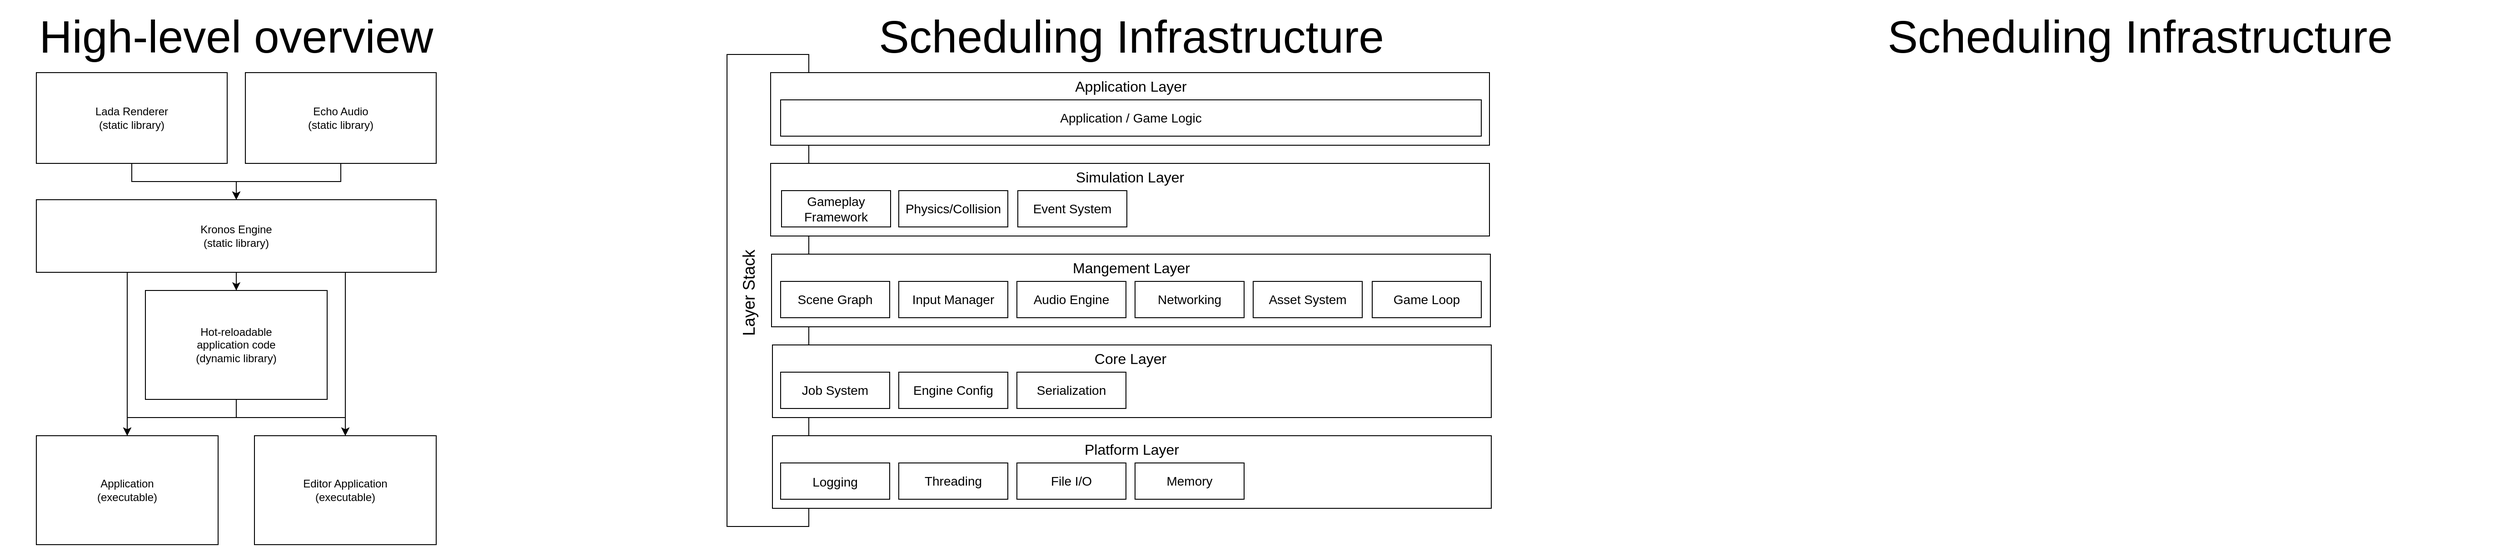 <mxfile>
    <diagram id="yYOrmMYohB1HmC1-BC92" name="Page-1">
        <mxGraphModel dx="974" dy="800" grid="1" gridSize="10" guides="1" tooltips="1" connect="1" arrows="1" fold="1" page="0" pageScale="1" pageWidth="827" pageHeight="1169" math="0" shadow="0">
            <root>
                <mxCell id="0"/>
                <mxCell id="1" parent="0"/>
                <mxCell id="11" value="" style="rounded=0;whiteSpace=wrap;html=1;fontSize=18;" parent="1" vertex="1">
                    <mxGeometry x="1320" y="120" width="90" height="520" as="geometry"/>
                </mxCell>
                <mxCell id="rlvlehiji5V7kBC4I5T0-6" style="edgeStyle=orthogonalEdgeStyle;rounded=0;orthogonalLoop=1;jettySize=auto;html=1;fontSize=50;" parent="1" source="rlvlehiji5V7kBC4I5T0-1" target="rlvlehiji5V7kBC4I5T0-5" edge="1">
                    <mxGeometry relative="1" as="geometry"/>
                </mxCell>
                <mxCell id="rlvlehiji5V7kBC4I5T0-10" style="edgeStyle=orthogonalEdgeStyle;rounded=0;orthogonalLoop=1;jettySize=auto;html=1;fontSize=50;" parent="1" source="rlvlehiji5V7kBC4I5T0-1" target="rlvlehiji5V7kBC4I5T0-4" edge="1">
                    <mxGeometry relative="1" as="geometry">
                        <Array as="points">
                            <mxPoint x="900" y="420"/>
                            <mxPoint x="900" y="420"/>
                        </Array>
                    </mxGeometry>
                </mxCell>
                <mxCell id="rlvlehiji5V7kBC4I5T0-11" style="edgeStyle=orthogonalEdgeStyle;rounded=0;orthogonalLoop=1;jettySize=auto;html=1;fontSize=50;" parent="1" source="rlvlehiji5V7kBC4I5T0-1" target="rlvlehiji5V7kBC4I5T0-3" edge="1">
                    <mxGeometry relative="1" as="geometry">
                        <Array as="points">
                            <mxPoint x="660" y="410"/>
                            <mxPoint x="660" y="410"/>
                        </Array>
                    </mxGeometry>
                </mxCell>
                <mxCell id="rlvlehiji5V7kBC4I5T0-1" value="Kronos Engine&lt;br&gt;(static library)" style="rounded=0;whiteSpace=wrap;html=1;" parent="1" vertex="1">
                    <mxGeometry x="560" y="280" width="440" height="80" as="geometry"/>
                </mxCell>
                <mxCell id="rlvlehiji5V7kBC4I5T0-2" value="&lt;span style=&quot;font-size: 50px&quot;&gt;High-level overview&lt;/span&gt;" style="text;html=1;strokeColor=none;fillColor=none;align=center;verticalAlign=middle;whiteSpace=wrap;rounded=0;" parent="1" vertex="1">
                    <mxGeometry x="520" y="60" width="520" height="80" as="geometry"/>
                </mxCell>
                <mxCell id="rlvlehiji5V7kBC4I5T0-3" value="Application&lt;br&gt;(executable)" style="rounded=0;whiteSpace=wrap;html=1;" parent="1" vertex="1">
                    <mxGeometry x="560" y="540" width="200" height="120" as="geometry"/>
                </mxCell>
                <mxCell id="rlvlehiji5V7kBC4I5T0-4" value="Editor Application&lt;br&gt;(executable)" style="rounded=0;whiteSpace=wrap;html=1;" parent="1" vertex="1">
                    <mxGeometry x="800" y="540" width="200" height="120" as="geometry"/>
                </mxCell>
                <mxCell id="rlvlehiji5V7kBC4I5T0-8" style="edgeStyle=orthogonalEdgeStyle;rounded=0;orthogonalLoop=1;jettySize=auto;html=1;fontSize=50;exitX=0.5;exitY=1;exitDx=0;exitDy=0;" parent="1" source="rlvlehiji5V7kBC4I5T0-5" target="rlvlehiji5V7kBC4I5T0-3" edge="1">
                    <mxGeometry relative="1" as="geometry"/>
                </mxCell>
                <mxCell id="rlvlehiji5V7kBC4I5T0-9" style="edgeStyle=orthogonalEdgeStyle;rounded=0;orthogonalLoop=1;jettySize=auto;html=1;fontSize=50;" parent="1" source="rlvlehiji5V7kBC4I5T0-5" target="rlvlehiji5V7kBC4I5T0-4" edge="1">
                    <mxGeometry relative="1" as="geometry"/>
                </mxCell>
                <mxCell id="rlvlehiji5V7kBC4I5T0-5" value="Hot-reloadable&lt;br&gt;application code&lt;br&gt;(dynamic library)" style="rounded=0;whiteSpace=wrap;html=1;" parent="1" vertex="1">
                    <mxGeometry x="680" y="380" width="200" height="120" as="geometry"/>
                </mxCell>
                <mxCell id="2" value="" style="rounded=0;whiteSpace=wrap;html=1;" parent="1" vertex="1">
                    <mxGeometry x="1368" y="240" width="791" height="80" as="geometry"/>
                </mxCell>
                <mxCell id="3" value="&lt;span style=&quot;font-size: 50px&quot;&gt;Scheduling Infrastructure&lt;/span&gt;" style="text;html=1;strokeColor=none;fillColor=none;align=center;verticalAlign=middle;whiteSpace=wrap;rounded=0;" parent="1" vertex="1">
                    <mxGeometry x="1370" y="60" width="790" height="80" as="geometry"/>
                </mxCell>
                <mxCell id="4" value="" style="rounded=0;whiteSpace=wrap;html=1;" parent="1" vertex="1">
                    <mxGeometry x="1369" y="340" width="791" height="80" as="geometry"/>
                </mxCell>
                <mxCell id="5" value="" style="rounded=0;whiteSpace=wrap;html=1;" parent="1" vertex="1">
                    <mxGeometry x="1370" y="440" width="791" height="80" as="geometry"/>
                </mxCell>
                <mxCell id="6" value="" style="rounded=0;whiteSpace=wrap;html=1;" parent="1" vertex="1">
                    <mxGeometry x="1370" y="540" width="791" height="80" as="geometry"/>
                </mxCell>
                <mxCell id="7" value="&lt;font style=&quot;font-size: 16px&quot;&gt;Simulation Layer&lt;/font&gt;" style="text;html=1;strokeColor=none;fillColor=none;align=center;verticalAlign=middle;whiteSpace=wrap;rounded=0;" parent="1" vertex="1">
                    <mxGeometry x="1369" y="240" width="789" height="30" as="geometry"/>
                </mxCell>
                <mxCell id="13" value="&lt;font style=&quot;font-size: 18px&quot;&gt;Layer Stack&lt;/font&gt;" style="text;html=1;strokeColor=none;fillColor=none;align=center;verticalAlign=middle;whiteSpace=wrap;rounded=0;rotation=-90;" parent="1" vertex="1">
                    <mxGeometry x="1084.86" y="365.14" width="518.05" height="34.92" as="geometry"/>
                </mxCell>
                <mxCell id="14" value="&lt;font style=&quot;font-size: 16px&quot;&gt;Mangement Layer&lt;/font&gt;" style="text;html=1;strokeColor=none;fillColor=none;align=center;verticalAlign=middle;whiteSpace=wrap;rounded=0;" parent="1" vertex="1">
                    <mxGeometry x="1370" y="340" width="790" height="30" as="geometry"/>
                </mxCell>
                <mxCell id="16" value="&lt;font style=&quot;font-size: 16px&quot;&gt;Core Layer&lt;/font&gt;" style="text;html=1;strokeColor=none;fillColor=none;align=center;verticalAlign=middle;whiteSpace=wrap;rounded=0;" parent="1" vertex="1">
                    <mxGeometry x="1369" y="440" width="790" height="30" as="geometry"/>
                </mxCell>
                <mxCell id="17" value="&lt;span style=&quot;font-size: 16px&quot;&gt;Platform Layer&lt;/span&gt;" style="text;html=1;strokeColor=none;fillColor=none;align=center;verticalAlign=middle;whiteSpace=wrap;rounded=0;" parent="1" vertex="1">
                    <mxGeometry x="1370" y="540" width="791" height="30" as="geometry"/>
                </mxCell>
                <mxCell id="19" value="Game Loop" style="rounded=0;whiteSpace=wrap;html=1;fontSize=14;" parent="1" vertex="1">
                    <mxGeometry x="2030" y="370" width="120" height="40" as="geometry"/>
                </mxCell>
                <mxCell id="20" value="Physics/Collision" style="rounded=0;whiteSpace=wrap;html=1;fontSize=14;" parent="1" vertex="1">
                    <mxGeometry x="1509" y="270" width="120" height="40" as="geometry"/>
                </mxCell>
                <mxCell id="25" value="Scene Graph" style="rounded=0;whiteSpace=wrap;html=1;fontSize=14;" parent="1" vertex="1">
                    <mxGeometry x="1379" y="370" width="120" height="40" as="geometry"/>
                </mxCell>
                <mxCell id="26" value="Input Manager" style="rounded=0;whiteSpace=wrap;html=1;fontSize=14;" parent="1" vertex="1">
                    <mxGeometry x="1509" y="370" width="120" height="40" as="geometry"/>
                </mxCell>
                <mxCell id="27" value="Audio Engine" style="rounded=0;whiteSpace=wrap;html=1;fontSize=14;" parent="1" vertex="1">
                    <mxGeometry x="1639" y="370" width="120" height="40" as="geometry"/>
                </mxCell>
                <mxCell id="28" value="Networking" style="rounded=0;whiteSpace=wrap;html=1;fontSize=14;" parent="1" vertex="1">
                    <mxGeometry x="1769" y="370" width="120" height="40" as="geometry"/>
                </mxCell>
                <mxCell id="31" value="Job System" style="rounded=0;whiteSpace=wrap;html=1;fontSize=14;" parent="1" vertex="1">
                    <mxGeometry x="1379" y="470" width="120" height="40" as="geometry"/>
                </mxCell>
                <mxCell id="32" value="Engine Config" style="rounded=0;whiteSpace=wrap;html=1;fontSize=14;" parent="1" vertex="1">
                    <mxGeometry x="1509" y="470" width="120" height="40" as="geometry"/>
                </mxCell>
                <mxCell id="33" value="Serialization" style="rounded=0;whiteSpace=wrap;html=1;fontSize=14;" parent="1" vertex="1">
                    <mxGeometry x="1639" y="470" width="120" height="40" as="geometry"/>
                </mxCell>
                <mxCell id="37" value="&lt;font style=&quot;font-size: 14px&quot;&gt;Logging&lt;/font&gt;" style="rounded=0;whiteSpace=wrap;html=1;fontSize=16;" parent="1" vertex="1">
                    <mxGeometry x="1379" y="570" width="120" height="40" as="geometry"/>
                </mxCell>
                <mxCell id="38" value="Threading" style="rounded=0;whiteSpace=wrap;html=1;fontSize=14;" parent="1" vertex="1">
                    <mxGeometry x="1509" y="570" width="120" height="40" as="geometry"/>
                </mxCell>
                <mxCell id="49" value="File I/O" style="rounded=0;whiteSpace=wrap;html=1;fontSize=14;" parent="1" vertex="1">
                    <mxGeometry x="1639" y="570" width="120" height="40" as="geometry"/>
                </mxCell>
                <mxCell id="50" value="" style="rounded=0;whiteSpace=wrap;html=1;" parent="1" vertex="1">
                    <mxGeometry x="1368" y="140" width="791" height="80" as="geometry"/>
                </mxCell>
                <mxCell id="51" value="&lt;font style=&quot;font-size: 16px&quot;&gt;Application Layer&lt;/font&gt;" style="text;html=1;strokeColor=none;fillColor=none;align=center;verticalAlign=middle;whiteSpace=wrap;rounded=0;" parent="1" vertex="1">
                    <mxGeometry x="1369.5" y="140" width="789" height="30" as="geometry"/>
                </mxCell>
                <mxCell id="58" value="Memory" style="rounded=0;whiteSpace=wrap;html=1;fontSize=14;" parent="1" vertex="1">
                    <mxGeometry x="1769" y="570" width="120" height="40" as="geometry"/>
                </mxCell>
                <mxCell id="64" value="Asset System" style="rounded=0;whiteSpace=wrap;html=1;fontSize=14;" parent="1" vertex="1">
                    <mxGeometry x="1899" y="370" width="120" height="40" as="geometry"/>
                </mxCell>
                <mxCell id="65" value="Event System" style="rounded=0;whiteSpace=wrap;html=1;fontSize=14;" parent="1" vertex="1">
                    <mxGeometry x="1640" y="270" width="120" height="40" as="geometry"/>
                </mxCell>
                <mxCell id="67" value="Application / Game Logic" style="rounded=0;whiteSpace=wrap;html=1;fontSize=14;" parent="1" vertex="1">
                    <mxGeometry x="1379" y="170" width="771" height="40" as="geometry"/>
                </mxCell>
                <mxCell id="21" value="Gameplay&lt;br&gt;Framework" style="rounded=0;whiteSpace=wrap;html=1;fontSize=14;" parent="1" vertex="1">
                    <mxGeometry x="1380" y="270" width="120" height="40" as="geometry"/>
                </mxCell>
                <mxCell id="68" value="&lt;span style=&quot;font-size: 50px&quot;&gt;Scheduling Infrastructure&lt;/span&gt;" style="text;html=1;strokeColor=none;fillColor=none;align=center;verticalAlign=middle;whiteSpace=wrap;rounded=0;" vertex="1" parent="1">
                    <mxGeometry x="2480" y="60" width="790" height="80" as="geometry"/>
                </mxCell>
                <mxCell id="70" style="edgeStyle=orthogonalEdgeStyle;html=1;exitX=0.5;exitY=1;exitDx=0;exitDy=0;entryX=0.5;entryY=0;entryDx=0;entryDy=0;rounded=0;" edge="1" parent="1" source="69" target="rlvlehiji5V7kBC4I5T0-1">
                    <mxGeometry relative="1" as="geometry"/>
                </mxCell>
                <mxCell id="69" value="Lada Renderer&lt;br&gt;(static library)" style="rounded=0;whiteSpace=wrap;html=1;" vertex="1" parent="1">
                    <mxGeometry x="560" y="140" width="210" height="100" as="geometry"/>
                </mxCell>
                <mxCell id="73" style="edgeStyle=orthogonalEdgeStyle;rounded=0;html=1;exitX=0.5;exitY=1;exitDx=0;exitDy=0;entryX=0.5;entryY=0;entryDx=0;entryDy=0;" edge="1" parent="1" source="71" target="rlvlehiji5V7kBC4I5T0-1">
                    <mxGeometry relative="1" as="geometry"/>
                </mxCell>
                <mxCell id="71" value="Echo Audio&lt;br&gt;(static library)" style="rounded=0;whiteSpace=wrap;html=1;" vertex="1" parent="1">
                    <mxGeometry x="790" y="140" width="210" height="100" as="geometry"/>
                </mxCell>
            </root>
        </mxGraphModel>
    </diagram>
</mxfile>
